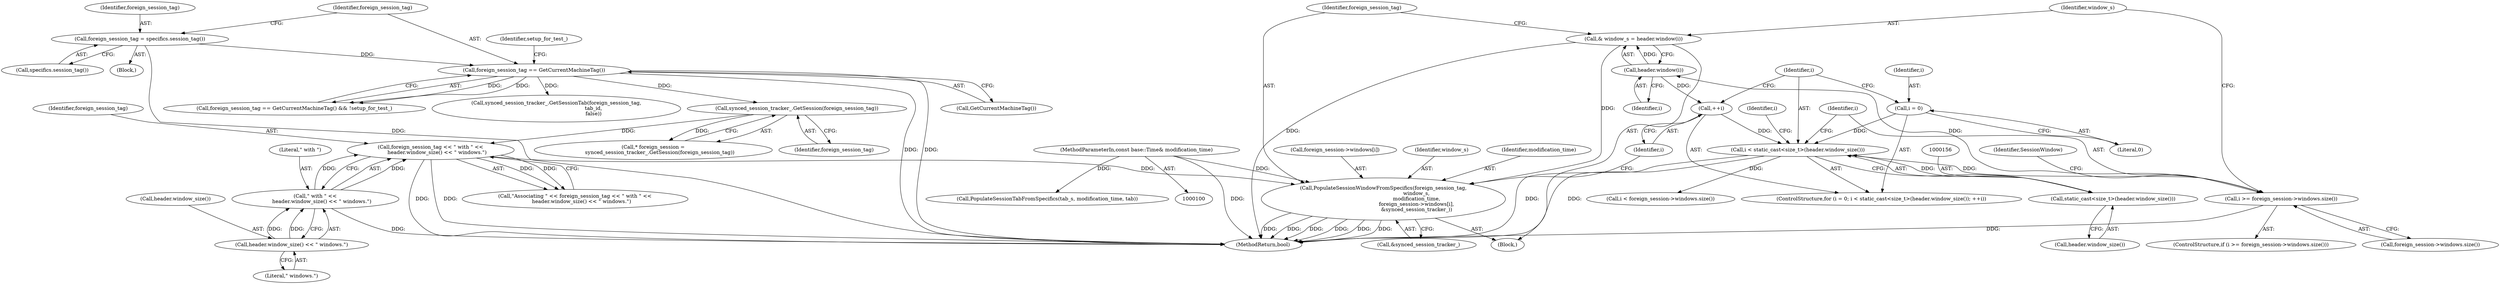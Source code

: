 digraph "0_Chrome_19190765882e272a6a2162c89acdb29110f7e3cf_8@pointer" {
"1000174" [label="(Call,PopulateSessionWindowFromSpecifics(foreign_session_tag,\n                                         window_s,\n                                         modification_time,\n                                         foreign_session->windows[i],\n                                         &synced_session_tracker_))"];
"1000141" [label="(Call,foreign_session_tag << \" with \" <<\n        header.window_size() << \" windows.\")"];
"1000125" [label="(Call,synced_session_tracker_.GetSession(foreign_session_tag))"];
"1000112" [label="(Call,foreign_session_tag == GetCurrentMachineTag())"];
"1000107" [label="(Call,foreign_session_tag = specifics.session_tag())"];
"1000143" [label="(Call,\" with \" <<\n        header.window_size() << \" windows.\")"];
"1000145" [label="(Call,header.window_size() << \" windows.\")"];
"1000170" [label="(Call,& window_s = header.window(i))"];
"1000172" [label="(Call,header.window(i))"];
"1000162" [label="(Call,i >= foreign_session->windows.size())"];
"1000153" [label="(Call,i < static_cast<size_t>(header.window_size()))"];
"1000158" [label="(Call,++i)"];
"1000150" [label="(Call,i = 0)"];
"1000155" [label="(Call,static_cast<size_t>(header.window_size()))"];
"1000102" [label="(MethodParameterIn,const base::Time& modification_time)"];
"1000108" [label="(Identifier,foreign_session_tag)"];
"1000116" [label="(Identifier,setup_for_test_)"];
"1000142" [label="(Identifier,foreign_session_tag)"];
"1000109" [label="(Call,specifics.session_tag())"];
"1000111" [label="(Call,foreign_session_tag == GetCurrentMachineTag() && !setup_for_test_)"];
"1000125" [label="(Call,synced_session_tracker_.GetSession(foreign_session_tag))"];
"1000102" [label="(MethodParameterIn,const base::Time& modification_time)"];
"1000170" [label="(Call,& window_s = header.window(i))"];
"1000145" [label="(Call,header.window_size() << \" windows.\")"];
"1000163" [label="(Identifier,i)"];
"1000151" [label="(Identifier,i)"];
"1000114" [label="(Call,GetCurrentMachineTag())"];
"1000157" [label="(Call,header.window_size())"];
"1000144" [label="(Literal,\" with \")"];
"1000174" [label="(Call,PopulateSessionWindowFromSpecifics(foreign_session_tag,\n                                         window_s,\n                                         modification_time,\n                                         foreign_session->windows[i],\n                                         &synced_session_tracker_))"];
"1000178" [label="(Call,foreign_session->windows[i])"];
"1000141" [label="(Call,foreign_session_tag << \" with \" <<\n        header.window_size() << \" windows.\")"];
"1000113" [label="(Identifier,foreign_session_tag)"];
"1000173" [label="(Identifier,i)"];
"1000123" [label="(Call,* foreign_session =\n        synced_session_tracker_.GetSession(foreign_session_tag))"];
"1000186" [label="(Call,i < foreign_session->windows.size())"];
"1000147" [label="(Literal,\" windows.\")"];
"1000176" [label="(Identifier,window_s)"];
"1000168" [label="(Identifier,SessionWindow)"];
"1000187" [label="(Identifier,i)"];
"1000150" [label="(Call,i = 0)"];
"1000152" [label="(Literal,0)"];
"1000112" [label="(Call,foreign_session_tag == GetCurrentMachineTag())"];
"1000159" [label="(Identifier,i)"];
"1000149" [label="(ControlStructure,for (i = 0; i < static_cast<size_t>(header.window_size()); ++i))"];
"1000175" [label="(Identifier,foreign_session_tag)"];
"1000172" [label="(Call,header.window(i))"];
"1000161" [label="(ControlStructure,if (i >= foreign_session->windows.size()))"];
"1000183" [label="(Call,&synced_session_tracker_)"];
"1000158" [label="(Call,++i)"];
"1000218" [label="(Call,PopulateSessionTabFromSpecifics(tab_s, modification_time, tab))"];
"1000107" [label="(Call,foreign_session_tag = specifics.session_tag())"];
"1000214" [label="(Call,synced_session_tracker_.GetSessionTab(foreign_session_tag,\n                                              tab_id,\n                                              false))"];
"1000177" [label="(Identifier,modification_time)"];
"1000155" [label="(Call,static_cast<size_t>(header.window_size()))"];
"1000139" [label="(Call,\"Associating \" << foreign_session_tag << \" with \" <<\n        header.window_size() << \" windows.\")"];
"1000171" [label="(Identifier,window_s)"];
"1000103" [label="(Block,)"];
"1000160" [label="(Block,)"];
"1000143" [label="(Call,\" with \" <<\n        header.window_size() << \" windows.\")"];
"1000162" [label="(Call,i >= foreign_session->windows.size())"];
"1000164" [label="(Call,foreign_session->windows.size())"];
"1000154" [label="(Identifier,i)"];
"1000126" [label="(Identifier,foreign_session_tag)"];
"1000146" [label="(Call,header.window_size())"];
"1000229" [label="(MethodReturn,bool)"];
"1000153" [label="(Call,i < static_cast<size_t>(header.window_size()))"];
"1000174" -> "1000160"  [label="AST: "];
"1000174" -> "1000183"  [label="CFG: "];
"1000175" -> "1000174"  [label="AST: "];
"1000176" -> "1000174"  [label="AST: "];
"1000177" -> "1000174"  [label="AST: "];
"1000178" -> "1000174"  [label="AST: "];
"1000183" -> "1000174"  [label="AST: "];
"1000159" -> "1000174"  [label="CFG: "];
"1000174" -> "1000229"  [label="DDG: "];
"1000174" -> "1000229"  [label="DDG: "];
"1000174" -> "1000229"  [label="DDG: "];
"1000174" -> "1000229"  [label="DDG: "];
"1000174" -> "1000229"  [label="DDG: "];
"1000174" -> "1000229"  [label="DDG: "];
"1000141" -> "1000174"  [label="DDG: "];
"1000170" -> "1000174"  [label="DDG: "];
"1000102" -> "1000174"  [label="DDG: "];
"1000141" -> "1000139"  [label="AST: "];
"1000141" -> "1000143"  [label="CFG: "];
"1000142" -> "1000141"  [label="AST: "];
"1000143" -> "1000141"  [label="AST: "];
"1000139" -> "1000141"  [label="CFG: "];
"1000141" -> "1000229"  [label="DDG: "];
"1000141" -> "1000229"  [label="DDG: "];
"1000141" -> "1000139"  [label="DDG: "];
"1000141" -> "1000139"  [label="DDG: "];
"1000125" -> "1000141"  [label="DDG: "];
"1000143" -> "1000141"  [label="DDG: "];
"1000143" -> "1000141"  [label="DDG: "];
"1000125" -> "1000123"  [label="AST: "];
"1000125" -> "1000126"  [label="CFG: "];
"1000126" -> "1000125"  [label="AST: "];
"1000123" -> "1000125"  [label="CFG: "];
"1000125" -> "1000123"  [label="DDG: "];
"1000112" -> "1000125"  [label="DDG: "];
"1000112" -> "1000111"  [label="AST: "];
"1000112" -> "1000114"  [label="CFG: "];
"1000113" -> "1000112"  [label="AST: "];
"1000114" -> "1000112"  [label="AST: "];
"1000116" -> "1000112"  [label="CFG: "];
"1000111" -> "1000112"  [label="CFG: "];
"1000112" -> "1000229"  [label="DDG: "];
"1000112" -> "1000229"  [label="DDG: "];
"1000112" -> "1000111"  [label="DDG: "];
"1000112" -> "1000111"  [label="DDG: "];
"1000107" -> "1000112"  [label="DDG: "];
"1000112" -> "1000214"  [label="DDG: "];
"1000107" -> "1000103"  [label="AST: "];
"1000107" -> "1000109"  [label="CFG: "];
"1000108" -> "1000107"  [label="AST: "];
"1000109" -> "1000107"  [label="AST: "];
"1000113" -> "1000107"  [label="CFG: "];
"1000107" -> "1000229"  [label="DDG: "];
"1000143" -> "1000145"  [label="CFG: "];
"1000144" -> "1000143"  [label="AST: "];
"1000145" -> "1000143"  [label="AST: "];
"1000143" -> "1000229"  [label="DDG: "];
"1000145" -> "1000143"  [label="DDG: "];
"1000145" -> "1000143"  [label="DDG: "];
"1000145" -> "1000147"  [label="CFG: "];
"1000146" -> "1000145"  [label="AST: "];
"1000147" -> "1000145"  [label="AST: "];
"1000170" -> "1000160"  [label="AST: "];
"1000170" -> "1000172"  [label="CFG: "];
"1000171" -> "1000170"  [label="AST: "];
"1000172" -> "1000170"  [label="AST: "];
"1000175" -> "1000170"  [label="CFG: "];
"1000170" -> "1000229"  [label="DDG: "];
"1000172" -> "1000170"  [label="DDG: "];
"1000172" -> "1000173"  [label="CFG: "];
"1000173" -> "1000172"  [label="AST: "];
"1000172" -> "1000158"  [label="DDG: "];
"1000162" -> "1000172"  [label="DDG: "];
"1000162" -> "1000161"  [label="AST: "];
"1000162" -> "1000164"  [label="CFG: "];
"1000163" -> "1000162"  [label="AST: "];
"1000164" -> "1000162"  [label="AST: "];
"1000168" -> "1000162"  [label="CFG: "];
"1000171" -> "1000162"  [label="CFG: "];
"1000162" -> "1000229"  [label="DDG: "];
"1000153" -> "1000162"  [label="DDG: "];
"1000153" -> "1000149"  [label="AST: "];
"1000153" -> "1000155"  [label="CFG: "];
"1000154" -> "1000153"  [label="AST: "];
"1000155" -> "1000153"  [label="AST: "];
"1000163" -> "1000153"  [label="CFG: "];
"1000187" -> "1000153"  [label="CFG: "];
"1000153" -> "1000229"  [label="DDG: "];
"1000153" -> "1000229"  [label="DDG: "];
"1000158" -> "1000153"  [label="DDG: "];
"1000150" -> "1000153"  [label="DDG: "];
"1000155" -> "1000153"  [label="DDG: "];
"1000153" -> "1000186"  [label="DDG: "];
"1000158" -> "1000149"  [label="AST: "];
"1000158" -> "1000159"  [label="CFG: "];
"1000159" -> "1000158"  [label="AST: "];
"1000154" -> "1000158"  [label="CFG: "];
"1000150" -> "1000149"  [label="AST: "];
"1000150" -> "1000152"  [label="CFG: "];
"1000151" -> "1000150"  [label="AST: "];
"1000152" -> "1000150"  [label="AST: "];
"1000154" -> "1000150"  [label="CFG: "];
"1000155" -> "1000157"  [label="CFG: "];
"1000156" -> "1000155"  [label="AST: "];
"1000157" -> "1000155"  [label="AST: "];
"1000102" -> "1000100"  [label="AST: "];
"1000102" -> "1000229"  [label="DDG: "];
"1000102" -> "1000218"  [label="DDG: "];
}
